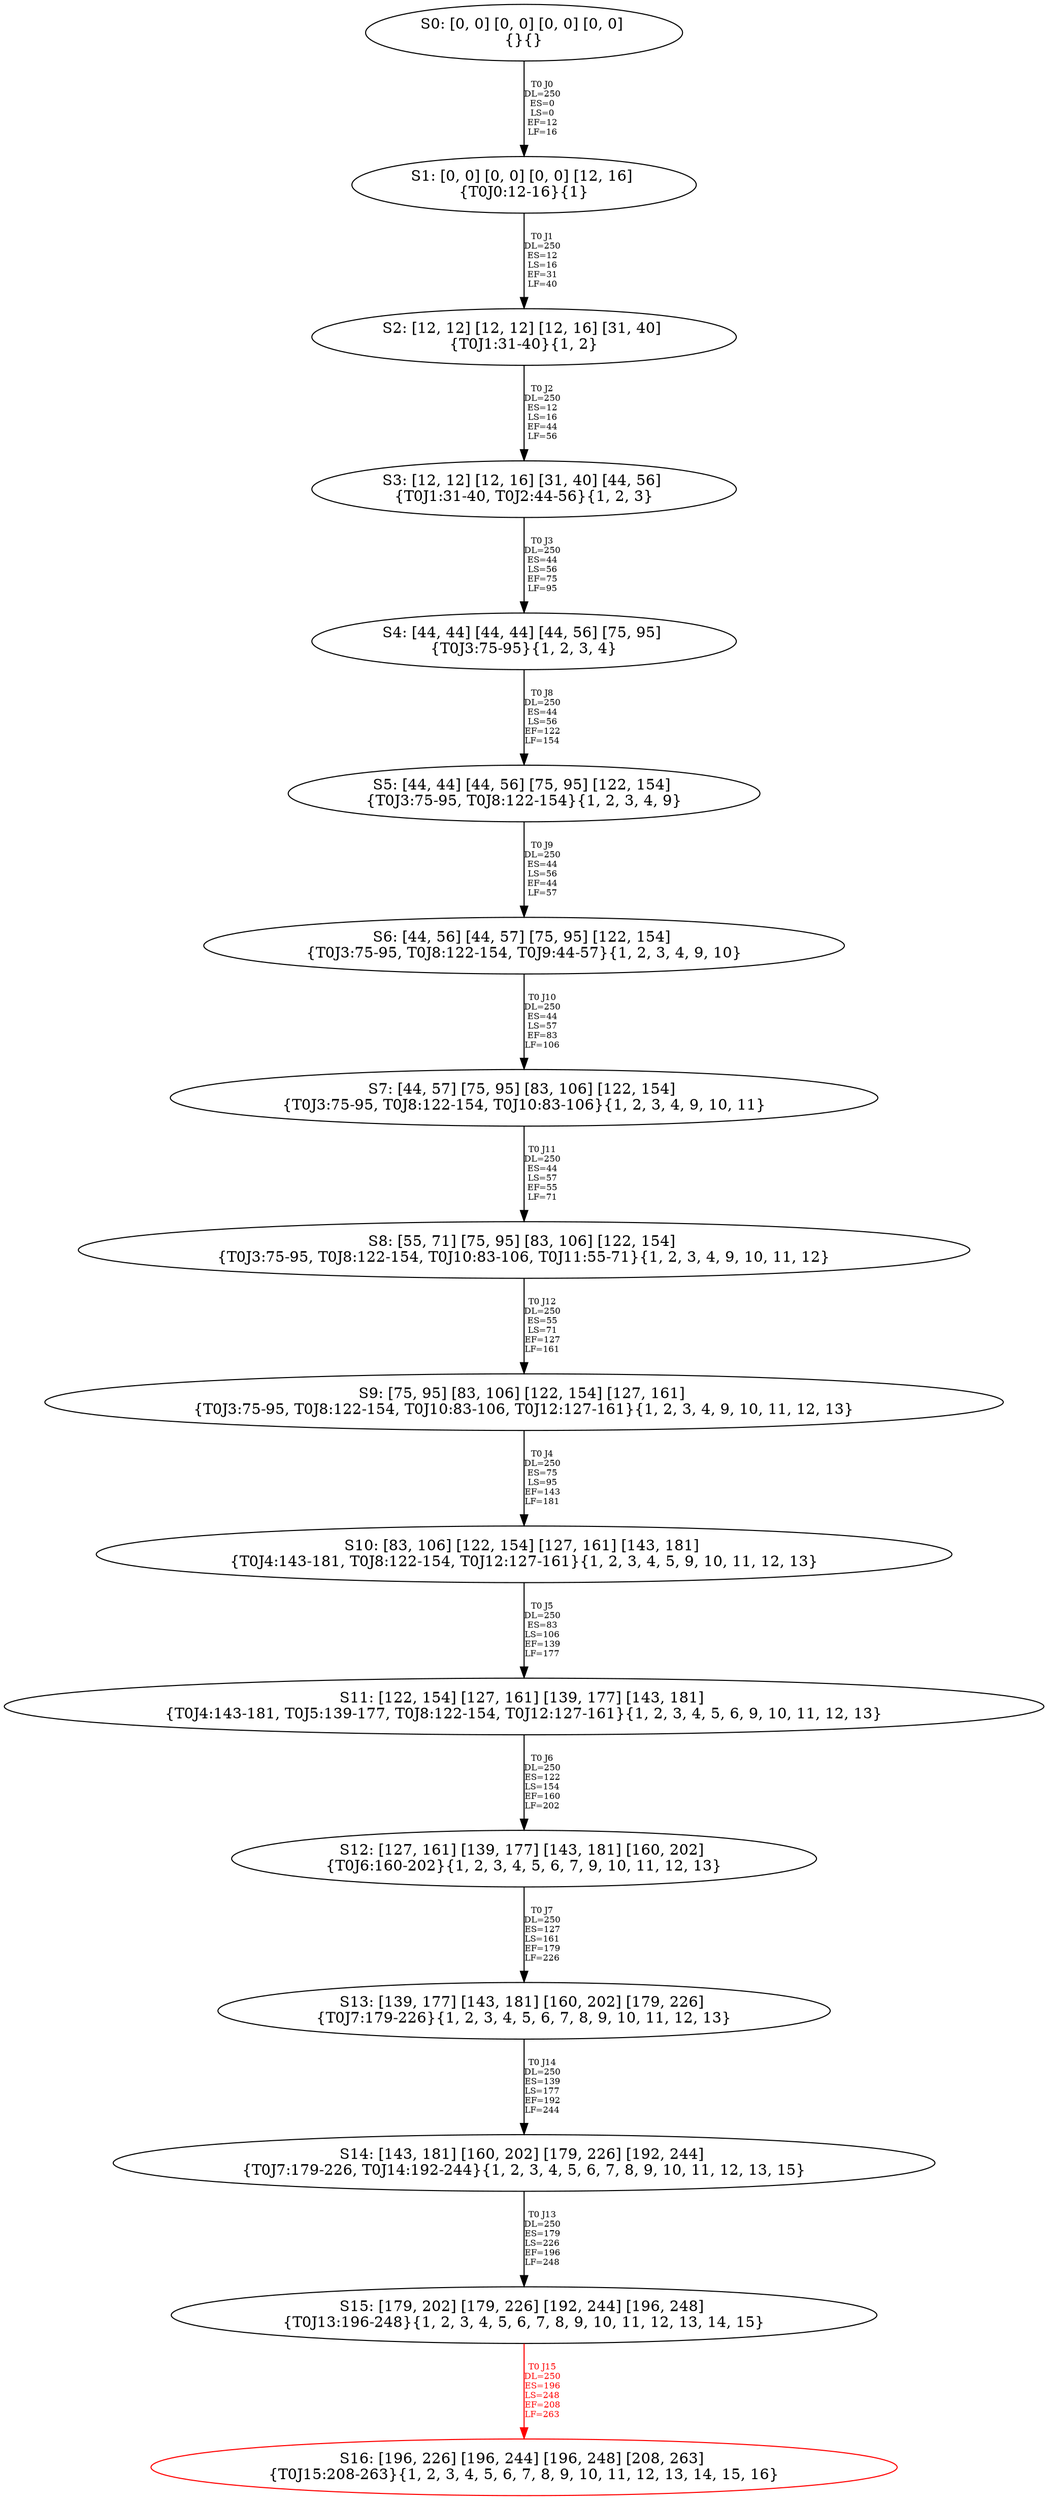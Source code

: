 digraph {
	S0[label="S0: [0, 0] [0, 0] [0, 0] [0, 0] \n{}{}"];
	S1[label="S1: [0, 0] [0, 0] [0, 0] [12, 16] \n{T0J0:12-16}{1}"];
	S2[label="S2: [12, 12] [12, 12] [12, 16] [31, 40] \n{T0J1:31-40}{1, 2}"];
	S3[label="S3: [12, 12] [12, 16] [31, 40] [44, 56] \n{T0J1:31-40, T0J2:44-56}{1, 2, 3}"];
	S4[label="S4: [44, 44] [44, 44] [44, 56] [75, 95] \n{T0J3:75-95}{1, 2, 3, 4}"];
	S5[label="S5: [44, 44] [44, 56] [75, 95] [122, 154] \n{T0J3:75-95, T0J8:122-154}{1, 2, 3, 4, 9}"];
	S6[label="S6: [44, 56] [44, 57] [75, 95] [122, 154] \n{T0J3:75-95, T0J8:122-154, T0J9:44-57}{1, 2, 3, 4, 9, 10}"];
	S7[label="S7: [44, 57] [75, 95] [83, 106] [122, 154] \n{T0J3:75-95, T0J8:122-154, T0J10:83-106}{1, 2, 3, 4, 9, 10, 11}"];
	S8[label="S8: [55, 71] [75, 95] [83, 106] [122, 154] \n{T0J3:75-95, T0J8:122-154, T0J10:83-106, T0J11:55-71}{1, 2, 3, 4, 9, 10, 11, 12}"];
	S9[label="S9: [75, 95] [83, 106] [122, 154] [127, 161] \n{T0J3:75-95, T0J8:122-154, T0J10:83-106, T0J12:127-161}{1, 2, 3, 4, 9, 10, 11, 12, 13}"];
	S10[label="S10: [83, 106] [122, 154] [127, 161] [143, 181] \n{T0J4:143-181, T0J8:122-154, T0J12:127-161}{1, 2, 3, 4, 5, 9, 10, 11, 12, 13}"];
	S11[label="S11: [122, 154] [127, 161] [139, 177] [143, 181] \n{T0J4:143-181, T0J5:139-177, T0J8:122-154, T0J12:127-161}{1, 2, 3, 4, 5, 6, 9, 10, 11, 12, 13}"];
	S12[label="S12: [127, 161] [139, 177] [143, 181] [160, 202] \n{T0J6:160-202}{1, 2, 3, 4, 5, 6, 7, 9, 10, 11, 12, 13}"];
	S13[label="S13: [139, 177] [143, 181] [160, 202] [179, 226] \n{T0J7:179-226}{1, 2, 3, 4, 5, 6, 7, 8, 9, 10, 11, 12, 13}"];
	S14[label="S14: [143, 181] [160, 202] [179, 226] [192, 244] \n{T0J7:179-226, T0J14:192-244}{1, 2, 3, 4, 5, 6, 7, 8, 9, 10, 11, 12, 13, 15}"];
	S15[label="S15: [179, 202] [179, 226] [192, 244] [196, 248] \n{T0J13:196-248}{1, 2, 3, 4, 5, 6, 7, 8, 9, 10, 11, 12, 13, 14, 15}"];
	S16[label="S16: [196, 226] [196, 244] [196, 248] [208, 263] \n{T0J15:208-263}{1, 2, 3, 4, 5, 6, 7, 8, 9, 10, 11, 12, 13, 14, 15, 16}"];
	S0 -> S1[label="T0 J0\nDL=250\nES=0\nLS=0\nEF=12\nLF=16",fontsize=8];
	S1 -> S2[label="T0 J1\nDL=250\nES=12\nLS=16\nEF=31\nLF=40",fontsize=8];
	S2 -> S3[label="T0 J2\nDL=250\nES=12\nLS=16\nEF=44\nLF=56",fontsize=8];
	S3 -> S4[label="T0 J3\nDL=250\nES=44\nLS=56\nEF=75\nLF=95",fontsize=8];
	S4 -> S5[label="T0 J8\nDL=250\nES=44\nLS=56\nEF=122\nLF=154",fontsize=8];
	S5 -> S6[label="T0 J9\nDL=250\nES=44\nLS=56\nEF=44\nLF=57",fontsize=8];
	S6 -> S7[label="T0 J10\nDL=250\nES=44\nLS=57\nEF=83\nLF=106",fontsize=8];
	S7 -> S8[label="T0 J11\nDL=250\nES=44\nLS=57\nEF=55\nLF=71",fontsize=8];
	S8 -> S9[label="T0 J12\nDL=250\nES=55\nLS=71\nEF=127\nLF=161",fontsize=8];
	S9 -> S10[label="T0 J4\nDL=250\nES=75\nLS=95\nEF=143\nLF=181",fontsize=8];
	S10 -> S11[label="T0 J5\nDL=250\nES=83\nLS=106\nEF=139\nLF=177",fontsize=8];
	S11 -> S12[label="T0 J6\nDL=250\nES=122\nLS=154\nEF=160\nLF=202",fontsize=8];
	S12 -> S13[label="T0 J7\nDL=250\nES=127\nLS=161\nEF=179\nLF=226",fontsize=8];
	S13 -> S14[label="T0 J14\nDL=250\nES=139\nLS=177\nEF=192\nLF=244",fontsize=8];
	S14 -> S15[label="T0 J13\nDL=250\nES=179\nLS=226\nEF=196\nLF=248",fontsize=8];
	S15 -> S16[label="T0 J15\nDL=250\nES=196\nLS=248\nEF=208\nLF=263",color=Red,fontcolor=Red,fontsize=8];
S16[color=Red];
}
